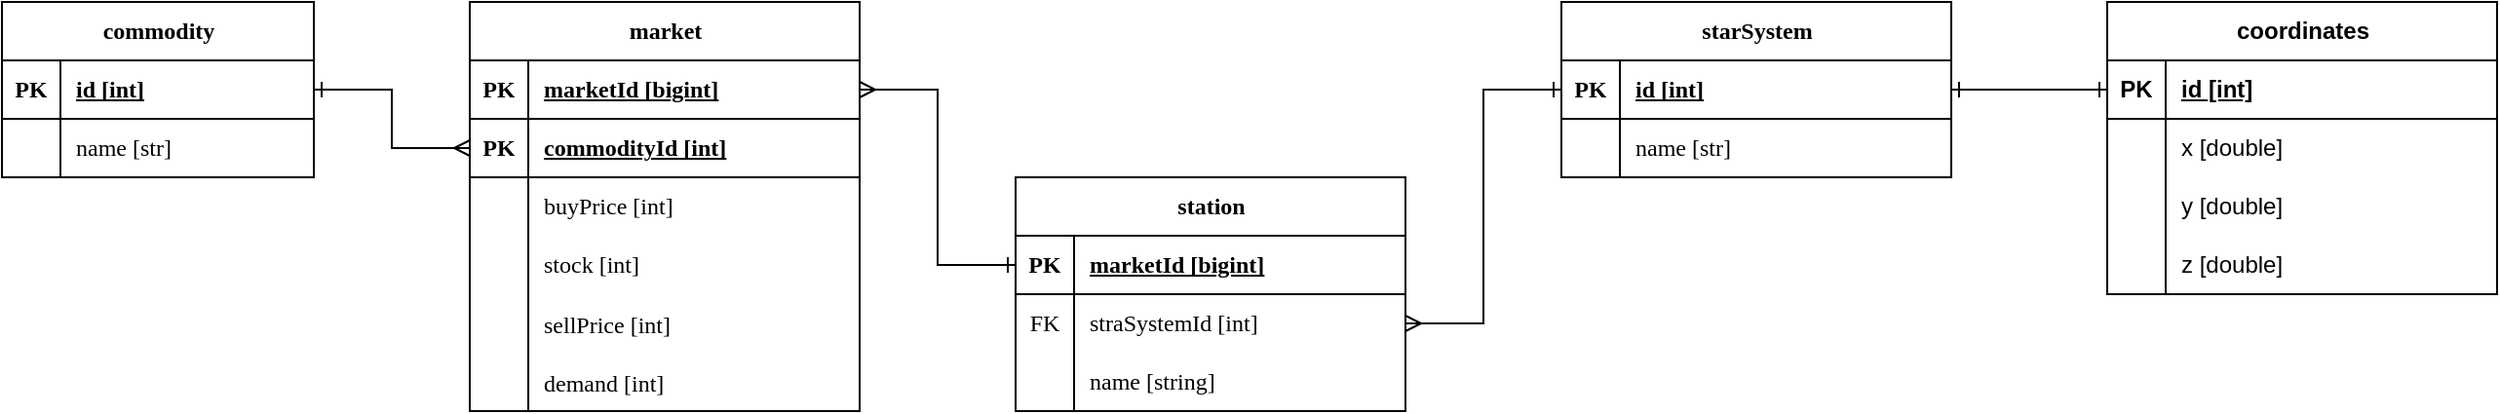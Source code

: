 <mxfile version="21.1.5" type="device">
  <diagram id="R2lEEEUBdFMjLlhIrx00" name="Page-1">
    <mxGraphModel dx="1434" dy="764" grid="1" gridSize="10" guides="1" tooltips="1" connect="1" arrows="1" fold="1" page="1" pageScale="1" pageWidth="2336" pageHeight="1654" math="0" shadow="0" extFonts="Permanent Marker^https://fonts.googleapis.com/css?family=Permanent+Marker">
      <root>
        <mxCell id="0" />
        <mxCell id="1" parent="0" />
        <mxCell id="j0M4oz65CIAJ7PVY1MB1-119" style="rounded=0;orthogonalLoop=1;jettySize=auto;html=1;entryX=0;entryY=0.5;entryDx=0;entryDy=0;edgeStyle=orthogonalEdgeStyle;endArrow=ERone;endFill=0;startArrow=ERmany;startFill=0;fontFamily=Consolas;labelBackgroundColor=none;fontColor=default;" parent="1" source="j0M4oz65CIAJ7PVY1MB1-100" target="j0M4oz65CIAJ7PVY1MB1-107" edge="1">
          <mxGeometry relative="1" as="geometry" />
        </mxCell>
        <mxCell id="j0M4oz65CIAJ7PVY1MB1-93" value="station" style="shape=table;startSize=30;container=1;collapsible=1;childLayout=tableLayout;fixedRows=1;rowLines=0;fontStyle=1;align=center;resizeLast=1;html=1;rounded=0;fontFamily=Consolas;labelBackgroundColor=none;" parent="1" vertex="1">
          <mxGeometry x="1200" y="490" width="200" height="120" as="geometry">
            <mxRectangle x="1200" y="400" width="90" height="30" as="alternateBounds" />
          </mxGeometry>
        </mxCell>
        <mxCell id="j0M4oz65CIAJ7PVY1MB1-94" value="" style="shape=tableRow;horizontal=0;startSize=0;swimlaneHead=0;swimlaneBody=0;fillColor=none;collapsible=0;dropTarget=0;points=[[0,0.5],[1,0.5]];portConstraint=eastwest;top=0;left=0;right=0;bottom=1;rounded=0;fontFamily=Consolas;labelBackgroundColor=none;" parent="j0M4oz65CIAJ7PVY1MB1-93" vertex="1">
          <mxGeometry y="30" width="200" height="30" as="geometry" />
        </mxCell>
        <mxCell id="j0M4oz65CIAJ7PVY1MB1-95" value="PK" style="shape=partialRectangle;connectable=0;fillColor=none;top=0;left=0;bottom=0;right=0;fontStyle=1;overflow=hidden;whiteSpace=wrap;html=1;rounded=0;fontFamily=Consolas;labelBackgroundColor=none;" parent="j0M4oz65CIAJ7PVY1MB1-94" vertex="1">
          <mxGeometry width="30" height="30" as="geometry">
            <mxRectangle width="30" height="30" as="alternateBounds" />
          </mxGeometry>
        </mxCell>
        <mxCell id="j0M4oz65CIAJ7PVY1MB1-96" value="marketId [bigint]" style="shape=partialRectangle;connectable=0;fillColor=none;top=0;left=0;bottom=0;right=0;align=left;spacingLeft=6;fontStyle=5;overflow=hidden;whiteSpace=wrap;html=1;rounded=0;fontFamily=Consolas;labelBackgroundColor=none;" parent="j0M4oz65CIAJ7PVY1MB1-94" vertex="1">
          <mxGeometry x="30" width="170" height="30" as="geometry">
            <mxRectangle width="170" height="30" as="alternateBounds" />
          </mxGeometry>
        </mxCell>
        <mxCell id="j0M4oz65CIAJ7PVY1MB1-100" value="" style="shape=tableRow;horizontal=0;startSize=0;swimlaneHead=0;swimlaneBody=0;fillColor=none;collapsible=0;dropTarget=0;points=[[0,0.5],[1,0.5]];portConstraint=eastwest;top=0;left=0;right=0;bottom=0;rounded=0;fontFamily=Consolas;labelBackgroundColor=none;" parent="j0M4oz65CIAJ7PVY1MB1-93" vertex="1">
          <mxGeometry y="60" width="200" height="30" as="geometry" />
        </mxCell>
        <mxCell id="j0M4oz65CIAJ7PVY1MB1-101" value="FK" style="shape=partialRectangle;connectable=0;fillColor=none;top=0;left=0;bottom=0;right=0;editable=1;overflow=hidden;whiteSpace=wrap;html=1;rounded=0;fontFamily=Consolas;labelBackgroundColor=none;" parent="j0M4oz65CIAJ7PVY1MB1-100" vertex="1">
          <mxGeometry width="30" height="30" as="geometry">
            <mxRectangle width="30" height="30" as="alternateBounds" />
          </mxGeometry>
        </mxCell>
        <mxCell id="j0M4oz65CIAJ7PVY1MB1-102" value="straSystemId [int]" style="shape=partialRectangle;connectable=0;fillColor=none;top=0;left=0;bottom=0;right=0;align=left;spacingLeft=6;overflow=hidden;whiteSpace=wrap;html=1;rounded=0;fontFamily=Consolas;labelBackgroundColor=none;" parent="j0M4oz65CIAJ7PVY1MB1-100" vertex="1">
          <mxGeometry x="30" width="170" height="30" as="geometry">
            <mxRectangle width="170" height="30" as="alternateBounds" />
          </mxGeometry>
        </mxCell>
        <mxCell id="j0M4oz65CIAJ7PVY1MB1-97" value="" style="shape=tableRow;horizontal=0;startSize=0;swimlaneHead=0;swimlaneBody=0;fillColor=none;collapsible=0;dropTarget=0;points=[[0,0.5],[1,0.5]];portConstraint=eastwest;top=0;left=0;right=0;bottom=0;rounded=0;fontFamily=Consolas;labelBackgroundColor=none;" parent="j0M4oz65CIAJ7PVY1MB1-93" vertex="1">
          <mxGeometry y="90" width="200" height="30" as="geometry" />
        </mxCell>
        <mxCell id="j0M4oz65CIAJ7PVY1MB1-98" value="" style="shape=partialRectangle;connectable=0;fillColor=none;top=0;left=0;bottom=0;right=0;editable=1;overflow=hidden;whiteSpace=wrap;html=1;rounded=0;fontFamily=Consolas;labelBackgroundColor=none;" parent="j0M4oz65CIAJ7PVY1MB1-97" vertex="1">
          <mxGeometry width="30" height="30" as="geometry">
            <mxRectangle width="30" height="30" as="alternateBounds" />
          </mxGeometry>
        </mxCell>
        <mxCell id="j0M4oz65CIAJ7PVY1MB1-99" value="name [string]" style="shape=partialRectangle;connectable=0;fillColor=none;top=0;left=0;bottom=0;right=0;align=left;spacingLeft=6;overflow=hidden;whiteSpace=wrap;html=1;rounded=0;fontFamily=Consolas;labelBackgroundColor=none;" parent="j0M4oz65CIAJ7PVY1MB1-97" vertex="1">
          <mxGeometry x="30" width="170" height="30" as="geometry">
            <mxRectangle width="170" height="30" as="alternateBounds" />
          </mxGeometry>
        </mxCell>
        <mxCell id="j0M4oz65CIAJ7PVY1MB1-106" value="starSystem" style="shape=table;startSize=30;container=1;collapsible=1;childLayout=tableLayout;fixedRows=1;rowLines=0;fontStyle=1;align=center;resizeLast=1;html=1;rounded=0;fontFamily=Consolas;labelBackgroundColor=none;" parent="1" vertex="1">
          <mxGeometry x="1480" y="400" width="200" height="90" as="geometry" />
        </mxCell>
        <mxCell id="j0M4oz65CIAJ7PVY1MB1-107" value="" style="shape=tableRow;horizontal=0;startSize=0;swimlaneHead=0;swimlaneBody=0;fillColor=none;collapsible=0;dropTarget=0;points=[[0,0.5],[1,0.5]];portConstraint=eastwest;top=0;left=0;right=0;bottom=1;rounded=0;fontFamily=Consolas;labelBackgroundColor=none;" parent="j0M4oz65CIAJ7PVY1MB1-106" vertex="1">
          <mxGeometry y="30" width="200" height="30" as="geometry" />
        </mxCell>
        <mxCell id="j0M4oz65CIAJ7PVY1MB1-108" value="PK" style="shape=partialRectangle;connectable=0;fillColor=none;top=0;left=0;bottom=0;right=0;fontStyle=1;overflow=hidden;whiteSpace=wrap;html=1;rounded=0;fontFamily=Consolas;labelBackgroundColor=none;" parent="j0M4oz65CIAJ7PVY1MB1-107" vertex="1">
          <mxGeometry width="30" height="30" as="geometry">
            <mxRectangle width="30" height="30" as="alternateBounds" />
          </mxGeometry>
        </mxCell>
        <mxCell id="j0M4oz65CIAJ7PVY1MB1-109" value="id [int]" style="shape=partialRectangle;connectable=0;fillColor=none;top=0;left=0;bottom=0;right=0;align=left;spacingLeft=6;fontStyle=5;overflow=hidden;whiteSpace=wrap;html=1;rounded=0;fontFamily=Consolas;labelBackgroundColor=none;" parent="j0M4oz65CIAJ7PVY1MB1-107" vertex="1">
          <mxGeometry x="30" width="170" height="30" as="geometry">
            <mxRectangle width="170" height="30" as="alternateBounds" />
          </mxGeometry>
        </mxCell>
        <mxCell id="j0M4oz65CIAJ7PVY1MB1-110" value="" style="shape=tableRow;horizontal=0;startSize=0;swimlaneHead=0;swimlaneBody=0;fillColor=none;collapsible=0;dropTarget=0;points=[[0,0.5],[1,0.5]];portConstraint=eastwest;top=0;left=0;right=0;bottom=0;rounded=0;fontFamily=Consolas;labelBackgroundColor=none;" parent="j0M4oz65CIAJ7PVY1MB1-106" vertex="1">
          <mxGeometry y="60" width="200" height="30" as="geometry" />
        </mxCell>
        <mxCell id="j0M4oz65CIAJ7PVY1MB1-111" value="" style="shape=partialRectangle;connectable=0;fillColor=none;top=0;left=0;bottom=0;right=0;editable=1;overflow=hidden;whiteSpace=wrap;html=1;rounded=0;fontFamily=Consolas;labelBackgroundColor=none;" parent="j0M4oz65CIAJ7PVY1MB1-110" vertex="1">
          <mxGeometry width="30" height="30" as="geometry">
            <mxRectangle width="30" height="30" as="alternateBounds" />
          </mxGeometry>
        </mxCell>
        <mxCell id="j0M4oz65CIAJ7PVY1MB1-112" value="name [str]" style="shape=partialRectangle;connectable=0;fillColor=none;top=0;left=0;bottom=0;right=0;align=left;spacingLeft=6;overflow=hidden;whiteSpace=wrap;html=1;rounded=0;fontFamily=Consolas;labelBackgroundColor=none;" parent="j0M4oz65CIAJ7PVY1MB1-110" vertex="1">
          <mxGeometry x="30" width="170" height="30" as="geometry">
            <mxRectangle width="170" height="30" as="alternateBounds" />
          </mxGeometry>
        </mxCell>
        <mxCell id="j0M4oz65CIAJ7PVY1MB1-120" value="market" style="shape=table;startSize=30;container=1;collapsible=1;childLayout=tableLayout;fixedRows=1;rowLines=0;fontStyle=1;align=center;resizeLast=1;html=1;rounded=0;fontFamily=Consolas;labelBackgroundColor=none;" parent="1" vertex="1">
          <mxGeometry x="920" y="400" width="200" height="210" as="geometry" />
        </mxCell>
        <mxCell id="_BLyi_r0BJxOu6Wyytyb-4" value="" style="shape=tableRow;horizontal=0;startSize=0;swimlaneHead=0;swimlaneBody=0;fillColor=none;collapsible=0;dropTarget=0;points=[[0,0.5],[1,0.5]];portConstraint=eastwest;top=0;left=0;right=0;bottom=1;fontFamily=Consolas;" parent="j0M4oz65CIAJ7PVY1MB1-120" vertex="1">
          <mxGeometry y="30" width="200" height="30" as="geometry" />
        </mxCell>
        <mxCell id="_BLyi_r0BJxOu6Wyytyb-5" value="PK" style="shape=partialRectangle;connectable=0;fillColor=none;top=0;left=0;bottom=0;right=0;fontStyle=1;overflow=hidden;whiteSpace=wrap;html=1;fontFamily=Consolas;" parent="_BLyi_r0BJxOu6Wyytyb-4" vertex="1">
          <mxGeometry width="30" height="30" as="geometry">
            <mxRectangle width="30" height="30" as="alternateBounds" />
          </mxGeometry>
        </mxCell>
        <mxCell id="_BLyi_r0BJxOu6Wyytyb-6" value="marketId [bigint]" style="shape=partialRectangle;connectable=0;fillColor=none;top=0;left=0;bottom=0;right=0;align=left;spacingLeft=6;fontStyle=5;overflow=hidden;whiteSpace=wrap;html=1;fontFamily=Consolas;" parent="_BLyi_r0BJxOu6Wyytyb-4" vertex="1">
          <mxGeometry x="30" width="170" height="30" as="geometry">
            <mxRectangle width="170" height="30" as="alternateBounds" />
          </mxGeometry>
        </mxCell>
        <mxCell id="_BLyi_r0BJxOu6Wyytyb-7" value="" style="shape=tableRow;horizontal=0;startSize=0;swimlaneHead=0;swimlaneBody=0;fillColor=none;collapsible=0;dropTarget=0;points=[[0,0.5],[1,0.5]];portConstraint=eastwest;top=0;left=0;right=0;bottom=1;fontFamily=Consolas;" parent="j0M4oz65CIAJ7PVY1MB1-120" vertex="1">
          <mxGeometry y="60" width="200" height="30" as="geometry" />
        </mxCell>
        <mxCell id="_BLyi_r0BJxOu6Wyytyb-8" value="PK" style="shape=partialRectangle;connectable=0;fillColor=none;top=0;left=0;bottom=0;right=0;fontStyle=1;overflow=hidden;whiteSpace=wrap;html=1;fontFamily=Consolas;" parent="_BLyi_r0BJxOu6Wyytyb-7" vertex="1">
          <mxGeometry width="30" height="30" as="geometry">
            <mxRectangle width="30" height="30" as="alternateBounds" />
          </mxGeometry>
        </mxCell>
        <mxCell id="_BLyi_r0BJxOu6Wyytyb-9" value="commodityId [int]" style="shape=partialRectangle;connectable=0;fillColor=none;top=0;left=0;bottom=0;right=0;align=left;spacingLeft=6;fontStyle=5;overflow=hidden;whiteSpace=wrap;html=1;fontFamily=Consolas;" parent="_BLyi_r0BJxOu6Wyytyb-7" vertex="1">
          <mxGeometry x="30" width="170" height="30" as="geometry">
            <mxRectangle width="170" height="30" as="alternateBounds" />
          </mxGeometry>
        </mxCell>
        <mxCell id="j0M4oz65CIAJ7PVY1MB1-127" value="" style="shape=tableRow;horizontal=0;startSize=0;swimlaneHead=0;swimlaneBody=0;fillColor=none;collapsible=0;dropTarget=0;points=[[0,0.5],[1,0.5]];portConstraint=eastwest;top=0;left=0;right=0;bottom=0;rounded=0;fontFamily=Consolas;labelBackgroundColor=none;" parent="j0M4oz65CIAJ7PVY1MB1-120" vertex="1">
          <mxGeometry y="90" width="200" height="30" as="geometry" />
        </mxCell>
        <mxCell id="j0M4oz65CIAJ7PVY1MB1-128" value="" style="shape=partialRectangle;connectable=0;fillColor=none;top=0;left=0;bottom=0;right=0;editable=1;overflow=hidden;whiteSpace=wrap;html=1;rounded=0;fontFamily=Consolas;labelBackgroundColor=none;" parent="j0M4oz65CIAJ7PVY1MB1-127" vertex="1">
          <mxGeometry width="30" height="30" as="geometry">
            <mxRectangle width="30" height="30" as="alternateBounds" />
          </mxGeometry>
        </mxCell>
        <mxCell id="j0M4oz65CIAJ7PVY1MB1-129" value="buyPrice [int]" style="shape=partialRectangle;connectable=0;fillColor=none;top=0;left=0;bottom=0;right=0;align=left;spacingLeft=6;overflow=hidden;whiteSpace=wrap;html=1;rounded=0;fontFamily=Consolas;labelBackgroundColor=none;" parent="j0M4oz65CIAJ7PVY1MB1-127" vertex="1">
          <mxGeometry x="30" width="170" height="30" as="geometry">
            <mxRectangle width="170" height="30" as="alternateBounds" />
          </mxGeometry>
        </mxCell>
        <mxCell id="j0M4oz65CIAJ7PVY1MB1-130" value="" style="shape=tableRow;horizontal=0;startSize=0;swimlaneHead=0;swimlaneBody=0;fillColor=none;collapsible=0;dropTarget=0;points=[[0,0.5],[1,0.5]];portConstraint=eastwest;top=0;left=0;right=0;bottom=0;rounded=0;fontFamily=Consolas;labelBackgroundColor=none;" parent="j0M4oz65CIAJ7PVY1MB1-120" vertex="1">
          <mxGeometry y="120" width="200" height="30" as="geometry" />
        </mxCell>
        <mxCell id="j0M4oz65CIAJ7PVY1MB1-131" value="" style="shape=partialRectangle;connectable=0;fillColor=none;top=0;left=0;bottom=0;right=0;editable=1;overflow=hidden;whiteSpace=wrap;html=1;rounded=0;fontFamily=Consolas;labelBackgroundColor=none;" parent="j0M4oz65CIAJ7PVY1MB1-130" vertex="1">
          <mxGeometry width="30" height="30" as="geometry">
            <mxRectangle width="30" height="30" as="alternateBounds" />
          </mxGeometry>
        </mxCell>
        <mxCell id="j0M4oz65CIAJ7PVY1MB1-132" value="stock [int]" style="shape=partialRectangle;connectable=0;fillColor=none;top=0;left=0;bottom=0;right=0;align=left;spacingLeft=6;overflow=hidden;whiteSpace=wrap;html=1;rounded=0;fontFamily=Consolas;labelBackgroundColor=none;" parent="j0M4oz65CIAJ7PVY1MB1-130" vertex="1">
          <mxGeometry x="30" width="170" height="30" as="geometry">
            <mxRectangle width="170" height="30" as="alternateBounds" />
          </mxGeometry>
        </mxCell>
        <mxCell id="j0M4oz65CIAJ7PVY1MB1-134" value="" style="shape=tableRow;horizontal=0;startSize=0;swimlaneHead=0;swimlaneBody=0;fillColor=none;collapsible=0;dropTarget=0;points=[[0,0.5],[1,0.5]];portConstraint=eastwest;top=0;left=0;right=0;bottom=0;rounded=0;fontFamily=Consolas;labelBackgroundColor=none;" parent="j0M4oz65CIAJ7PVY1MB1-120" vertex="1">
          <mxGeometry y="150" width="200" height="30" as="geometry" />
        </mxCell>
        <mxCell id="j0M4oz65CIAJ7PVY1MB1-135" value="" style="shape=partialRectangle;connectable=0;fillColor=none;top=0;left=0;bottom=0;right=0;editable=1;overflow=hidden;rounded=0;fontFamily=Consolas;labelBackgroundColor=none;" parent="j0M4oz65CIAJ7PVY1MB1-134" vertex="1">
          <mxGeometry width="30" height="30" as="geometry">
            <mxRectangle width="30" height="30" as="alternateBounds" />
          </mxGeometry>
        </mxCell>
        <mxCell id="j0M4oz65CIAJ7PVY1MB1-136" value="sellPrice [int]" style="shape=partialRectangle;connectable=0;fillColor=none;top=0;left=0;bottom=0;right=0;align=left;spacingLeft=6;overflow=hidden;rounded=0;fontFamily=Consolas;labelBackgroundColor=none;" parent="j0M4oz65CIAJ7PVY1MB1-134" vertex="1">
          <mxGeometry x="30" width="170" height="30" as="geometry">
            <mxRectangle width="170" height="30" as="alternateBounds" />
          </mxGeometry>
        </mxCell>
        <mxCell id="j0M4oz65CIAJ7PVY1MB1-137" value="" style="shape=tableRow;horizontal=0;startSize=0;swimlaneHead=0;swimlaneBody=0;fillColor=none;collapsible=0;dropTarget=0;points=[[0,0.5],[1,0.5]];portConstraint=eastwest;top=0;left=0;right=0;bottom=0;rounded=0;fontFamily=Consolas;labelBackgroundColor=none;" parent="j0M4oz65CIAJ7PVY1MB1-120" vertex="1">
          <mxGeometry y="180" width="200" height="30" as="geometry" />
        </mxCell>
        <mxCell id="j0M4oz65CIAJ7PVY1MB1-138" value="" style="shape=partialRectangle;connectable=0;fillColor=none;top=0;left=0;bottom=0;right=0;editable=1;overflow=hidden;rounded=0;fontFamily=Consolas;labelBackgroundColor=none;" parent="j0M4oz65CIAJ7PVY1MB1-137" vertex="1">
          <mxGeometry width="30" height="30" as="geometry">
            <mxRectangle width="30" height="30" as="alternateBounds" />
          </mxGeometry>
        </mxCell>
        <mxCell id="j0M4oz65CIAJ7PVY1MB1-139" value="demand [int] " style="shape=partialRectangle;connectable=0;fillColor=none;top=0;left=0;bottom=0;right=0;align=left;spacingLeft=6;overflow=hidden;rounded=0;fontFamily=Consolas;labelBackgroundColor=none;" parent="j0M4oz65CIAJ7PVY1MB1-137" vertex="1">
          <mxGeometry x="30" width="170" height="30" as="geometry">
            <mxRectangle width="170" height="30" as="alternateBounds" />
          </mxGeometry>
        </mxCell>
        <mxCell id="j0M4oz65CIAJ7PVY1MB1-143" style="edgeStyle=orthogonalEdgeStyle;rounded=0;orthogonalLoop=1;jettySize=auto;html=1;exitX=1;exitY=0.5;exitDx=0;exitDy=0;startArrow=ERmany;startFill=0;endArrow=ERone;endFill=0;fontFamily=Consolas;labelBackgroundColor=none;fontColor=default;entryX=0;entryY=0.5;entryDx=0;entryDy=0;" parent="1" source="_BLyi_r0BJxOu6Wyytyb-4" target="j0M4oz65CIAJ7PVY1MB1-94" edge="1">
          <mxGeometry relative="1" as="geometry">
            <mxPoint x="1170" y="530" as="targetPoint" />
          </mxGeometry>
        </mxCell>
        <mxCell id="j0M4oz65CIAJ7PVY1MB1-144" value="commodity" style="shape=table;startSize=30;container=1;collapsible=1;childLayout=tableLayout;fixedRows=1;rowLines=0;fontStyle=1;align=center;resizeLast=1;html=1;rounded=0;fontFamily=Consolas;labelBackgroundColor=none;" parent="1" vertex="1">
          <mxGeometry x="680" y="400" width="160" height="90" as="geometry" />
        </mxCell>
        <mxCell id="j0M4oz65CIAJ7PVY1MB1-145" value="" style="shape=tableRow;horizontal=0;startSize=0;swimlaneHead=0;swimlaneBody=0;fillColor=none;collapsible=0;dropTarget=0;points=[[0,0.5],[1,0.5]];portConstraint=eastwest;top=0;left=0;right=0;bottom=1;rounded=0;fontFamily=Consolas;labelBackgroundColor=none;" parent="j0M4oz65CIAJ7PVY1MB1-144" vertex="1">
          <mxGeometry y="30" width="160" height="30" as="geometry" />
        </mxCell>
        <mxCell id="j0M4oz65CIAJ7PVY1MB1-146" value="PK" style="shape=partialRectangle;connectable=0;fillColor=none;top=0;left=0;bottom=0;right=0;fontStyle=1;overflow=hidden;whiteSpace=wrap;html=1;rounded=0;fontFamily=Consolas;labelBackgroundColor=none;" parent="j0M4oz65CIAJ7PVY1MB1-145" vertex="1">
          <mxGeometry width="30" height="30" as="geometry">
            <mxRectangle width="30" height="30" as="alternateBounds" />
          </mxGeometry>
        </mxCell>
        <mxCell id="j0M4oz65CIAJ7PVY1MB1-147" value="id [int]" style="shape=partialRectangle;connectable=0;fillColor=none;top=0;left=0;bottom=0;right=0;align=left;spacingLeft=6;fontStyle=5;overflow=hidden;whiteSpace=wrap;html=1;rounded=0;fontFamily=Consolas;labelBackgroundColor=none;" parent="j0M4oz65CIAJ7PVY1MB1-145" vertex="1">
          <mxGeometry x="30" width="130" height="30" as="geometry">
            <mxRectangle width="130" height="30" as="alternateBounds" />
          </mxGeometry>
        </mxCell>
        <mxCell id="j0M4oz65CIAJ7PVY1MB1-148" value="" style="shape=tableRow;horizontal=0;startSize=0;swimlaneHead=0;swimlaneBody=0;fillColor=none;collapsible=0;dropTarget=0;points=[[0,0.5],[1,0.5]];portConstraint=eastwest;top=0;left=0;right=0;bottom=0;rounded=0;fontFamily=Consolas;labelBackgroundColor=none;" parent="j0M4oz65CIAJ7PVY1MB1-144" vertex="1">
          <mxGeometry y="60" width="160" height="30" as="geometry" />
        </mxCell>
        <mxCell id="j0M4oz65CIAJ7PVY1MB1-149" value="" style="shape=partialRectangle;connectable=0;fillColor=none;top=0;left=0;bottom=0;right=0;editable=1;overflow=hidden;whiteSpace=wrap;html=1;rounded=0;fontFamily=Consolas;labelBackgroundColor=none;" parent="j0M4oz65CIAJ7PVY1MB1-148" vertex="1">
          <mxGeometry width="30" height="30" as="geometry">
            <mxRectangle width="30" height="30" as="alternateBounds" />
          </mxGeometry>
        </mxCell>
        <mxCell id="j0M4oz65CIAJ7PVY1MB1-150" value="name [str]" style="shape=partialRectangle;connectable=0;fillColor=none;top=0;left=0;bottom=0;right=0;align=left;spacingLeft=6;overflow=hidden;whiteSpace=wrap;html=1;rounded=0;fontFamily=Consolas;labelBackgroundColor=none;" parent="j0M4oz65CIAJ7PVY1MB1-148" vertex="1">
          <mxGeometry x="30" width="130" height="30" as="geometry">
            <mxRectangle width="130" height="30" as="alternateBounds" />
          </mxGeometry>
        </mxCell>
        <mxCell id="j0M4oz65CIAJ7PVY1MB1-157" style="edgeStyle=orthogonalEdgeStyle;rounded=0;orthogonalLoop=1;jettySize=auto;html=1;exitX=1;exitY=0.5;exitDx=0;exitDy=0;entryX=0;entryY=0.5;entryDx=0;entryDy=0;endArrow=ERmany;endFill=0;startArrow=ERone;startFill=0;fontFamily=Consolas;labelBackgroundColor=none;fontColor=default;" parent="1" source="j0M4oz65CIAJ7PVY1MB1-145" target="_BLyi_r0BJxOu6Wyytyb-7" edge="1">
          <mxGeometry relative="1" as="geometry" />
        </mxCell>
        <mxCell id="qSlCfAmwFhZT5aebuqY3-4" value="coordinates" style="shape=table;startSize=30;container=1;collapsible=1;childLayout=tableLayout;fixedRows=1;rowLines=0;fontStyle=1;align=center;resizeLast=1;html=1;" parent="1" vertex="1">
          <mxGeometry x="1760" y="400" width="200" height="150.0" as="geometry" />
        </mxCell>
        <mxCell id="qSlCfAmwFhZT5aebuqY3-5" value="" style="shape=tableRow;horizontal=0;startSize=0;swimlaneHead=0;swimlaneBody=0;fillColor=none;collapsible=0;dropTarget=0;points=[[0,0.5],[1,0.5]];portConstraint=eastwest;top=0;left=0;right=0;bottom=1;" parent="qSlCfAmwFhZT5aebuqY3-4" vertex="1">
          <mxGeometry y="30" width="200" height="30" as="geometry" />
        </mxCell>
        <mxCell id="qSlCfAmwFhZT5aebuqY3-6" value="PK" style="shape=partialRectangle;connectable=0;fillColor=none;top=0;left=0;bottom=0;right=0;fontStyle=1;overflow=hidden;whiteSpace=wrap;html=1;" parent="qSlCfAmwFhZT5aebuqY3-5" vertex="1">
          <mxGeometry width="30" height="30" as="geometry">
            <mxRectangle width="30" height="30" as="alternateBounds" />
          </mxGeometry>
        </mxCell>
        <mxCell id="qSlCfAmwFhZT5aebuqY3-7" value="id [int]" style="shape=partialRectangle;connectable=0;fillColor=none;top=0;left=0;bottom=0;right=0;align=left;spacingLeft=6;fontStyle=5;overflow=hidden;whiteSpace=wrap;html=1;" parent="qSlCfAmwFhZT5aebuqY3-5" vertex="1">
          <mxGeometry x="30" width="170" height="30" as="geometry">
            <mxRectangle width="170" height="30" as="alternateBounds" />
          </mxGeometry>
        </mxCell>
        <mxCell id="qSlCfAmwFhZT5aebuqY3-8" value="" style="shape=tableRow;horizontal=0;startSize=0;swimlaneHead=0;swimlaneBody=0;fillColor=none;collapsible=0;dropTarget=0;points=[[0,0.5],[1,0.5]];portConstraint=eastwest;top=0;left=0;right=0;bottom=0;" parent="qSlCfAmwFhZT5aebuqY3-4" vertex="1">
          <mxGeometry y="60" width="200" height="30" as="geometry" />
        </mxCell>
        <mxCell id="qSlCfAmwFhZT5aebuqY3-9" value="" style="shape=partialRectangle;connectable=0;fillColor=none;top=0;left=0;bottom=0;right=0;editable=1;overflow=hidden;whiteSpace=wrap;html=1;" parent="qSlCfAmwFhZT5aebuqY3-8" vertex="1">
          <mxGeometry width="30" height="30" as="geometry">
            <mxRectangle width="30" height="30" as="alternateBounds" />
          </mxGeometry>
        </mxCell>
        <mxCell id="qSlCfAmwFhZT5aebuqY3-10" value="x [double]" style="shape=partialRectangle;connectable=0;fillColor=none;top=0;left=0;bottom=0;right=0;align=left;spacingLeft=6;overflow=hidden;whiteSpace=wrap;html=1;" parent="qSlCfAmwFhZT5aebuqY3-8" vertex="1">
          <mxGeometry x="30" width="170" height="30" as="geometry">
            <mxRectangle width="170" height="30" as="alternateBounds" />
          </mxGeometry>
        </mxCell>
        <mxCell id="qSlCfAmwFhZT5aebuqY3-11" value="" style="shape=tableRow;horizontal=0;startSize=0;swimlaneHead=0;swimlaneBody=0;fillColor=none;collapsible=0;dropTarget=0;points=[[0,0.5],[1,0.5]];portConstraint=eastwest;top=0;left=0;right=0;bottom=0;" parent="qSlCfAmwFhZT5aebuqY3-4" vertex="1">
          <mxGeometry y="90" width="200" height="30" as="geometry" />
        </mxCell>
        <mxCell id="qSlCfAmwFhZT5aebuqY3-12" value="" style="shape=partialRectangle;connectable=0;fillColor=none;top=0;left=0;bottom=0;right=0;editable=1;overflow=hidden;whiteSpace=wrap;html=1;" parent="qSlCfAmwFhZT5aebuqY3-11" vertex="1">
          <mxGeometry width="30" height="30" as="geometry">
            <mxRectangle width="30" height="30" as="alternateBounds" />
          </mxGeometry>
        </mxCell>
        <mxCell id="qSlCfAmwFhZT5aebuqY3-13" value="y [double]" style="shape=partialRectangle;connectable=0;fillColor=none;top=0;left=0;bottom=0;right=0;align=left;spacingLeft=6;overflow=hidden;whiteSpace=wrap;html=1;" parent="qSlCfAmwFhZT5aebuqY3-11" vertex="1">
          <mxGeometry x="30" width="170" height="30" as="geometry">
            <mxRectangle width="170" height="30" as="alternateBounds" />
          </mxGeometry>
        </mxCell>
        <mxCell id="qSlCfAmwFhZT5aebuqY3-14" value="" style="shape=tableRow;horizontal=0;startSize=0;swimlaneHead=0;swimlaneBody=0;fillColor=none;collapsible=0;dropTarget=0;points=[[0,0.5],[1,0.5]];portConstraint=eastwest;top=0;left=0;right=0;bottom=0;" parent="qSlCfAmwFhZT5aebuqY3-4" vertex="1">
          <mxGeometry y="120" width="200" height="30" as="geometry" />
        </mxCell>
        <mxCell id="qSlCfAmwFhZT5aebuqY3-15" value="" style="shape=partialRectangle;connectable=0;fillColor=none;top=0;left=0;bottom=0;right=0;editable=1;overflow=hidden;whiteSpace=wrap;html=1;" parent="qSlCfAmwFhZT5aebuqY3-14" vertex="1">
          <mxGeometry width="30" height="30" as="geometry">
            <mxRectangle width="30" height="30" as="alternateBounds" />
          </mxGeometry>
        </mxCell>
        <mxCell id="qSlCfAmwFhZT5aebuqY3-16" value="z [double]" style="shape=partialRectangle;connectable=0;fillColor=none;top=0;left=0;bottom=0;right=0;align=left;spacingLeft=6;overflow=hidden;whiteSpace=wrap;html=1;" parent="qSlCfAmwFhZT5aebuqY3-14" vertex="1">
          <mxGeometry x="30" width="170" height="30" as="geometry">
            <mxRectangle width="170" height="30" as="alternateBounds" />
          </mxGeometry>
        </mxCell>
        <mxCell id="qSlCfAmwFhZT5aebuqY3-17" style="edgeStyle=orthogonalEdgeStyle;rounded=0;orthogonalLoop=1;jettySize=auto;html=1;exitX=1;exitY=0.5;exitDx=0;exitDy=0;entryX=0;entryY=0.5;entryDx=0;entryDy=0;startArrow=ERone;startFill=0;endArrow=ERone;endFill=0;" parent="1" source="j0M4oz65CIAJ7PVY1MB1-107" target="qSlCfAmwFhZT5aebuqY3-5" edge="1">
          <mxGeometry relative="1" as="geometry" />
        </mxCell>
      </root>
    </mxGraphModel>
  </diagram>
</mxfile>
